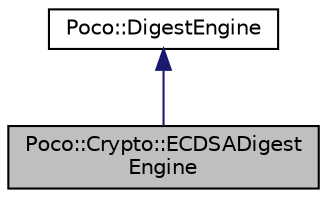 digraph "Poco::Crypto::ECDSADigestEngine"
{
 // LATEX_PDF_SIZE
  edge [fontname="Helvetica",fontsize="10",labelfontname="Helvetica",labelfontsize="10"];
  node [fontname="Helvetica",fontsize="10",shape=record];
  Node1 [label="Poco::Crypto::ECDSADigest\lEngine",height=0.2,width=0.4,color="black", fillcolor="grey75", style="filled", fontcolor="black",tooltip=" "];
  Node2 -> Node1 [dir="back",color="midnightblue",fontsize="10",style="solid"];
  Node2 [label="Poco::DigestEngine",height=0.2,width=0.4,color="black", fillcolor="white", style="filled",URL="$classPoco_1_1DigestEngine.html",tooltip=" "];
}
